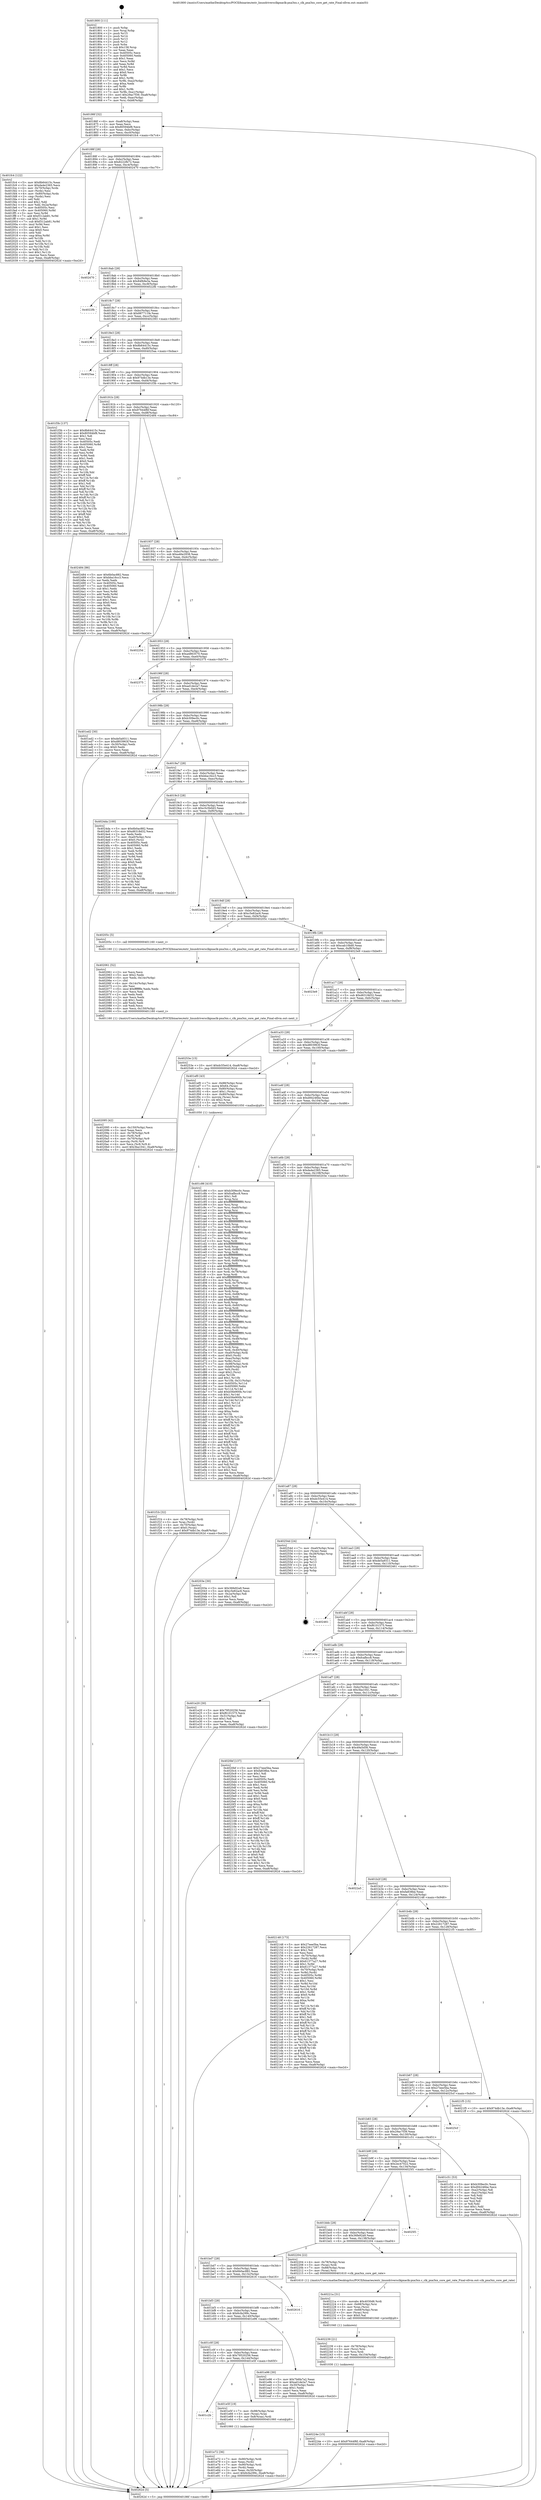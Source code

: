 digraph "0x401800" {
  label = "0x401800 (/mnt/c/Users/mathe/Desktop/tcc/POCII/binaries/extr_linuxdriversclkpxaclk-pxa3xx.c_clk_pxa3xx_core_get_rate_Final-ollvm.out::main(0))"
  labelloc = "t"
  node[shape=record]

  Entry [label="",width=0.3,height=0.3,shape=circle,fillcolor=black,style=filled]
  "0x40186f" [label="{
     0x40186f [32]\l
     | [instrs]\l
     &nbsp;&nbsp;0x40186f \<+6\>: mov -0xa8(%rbp),%eax\l
     &nbsp;&nbsp;0x401875 \<+2\>: mov %eax,%ecx\l
     &nbsp;&nbsp;0x401877 \<+6\>: sub $0x80594bf8,%ecx\l
     &nbsp;&nbsp;0x40187d \<+6\>: mov %eax,-0xbc(%rbp)\l
     &nbsp;&nbsp;0x401883 \<+6\>: mov %ecx,-0xc0(%rbp)\l
     &nbsp;&nbsp;0x401889 \<+6\>: je 0000000000401fc4 \<main+0x7c4\>\l
  }"]
  "0x401fc4" [label="{
     0x401fc4 [122]\l
     | [instrs]\l
     &nbsp;&nbsp;0x401fc4 \<+5\>: mov $0x8b64415c,%eax\l
     &nbsp;&nbsp;0x401fc9 \<+5\>: mov $0xda4e2365,%ecx\l
     &nbsp;&nbsp;0x401fce \<+4\>: mov -0x70(%rbp),%rdx\l
     &nbsp;&nbsp;0x401fd2 \<+2\>: mov (%rdx),%esi\l
     &nbsp;&nbsp;0x401fd4 \<+4\>: mov -0x80(%rbp),%rdx\l
     &nbsp;&nbsp;0x401fd8 \<+2\>: cmp (%rdx),%esi\l
     &nbsp;&nbsp;0x401fda \<+4\>: setl %dil\l
     &nbsp;&nbsp;0x401fde \<+4\>: and $0x1,%dil\l
     &nbsp;&nbsp;0x401fe2 \<+4\>: mov %dil,-0x2a(%rbp)\l
     &nbsp;&nbsp;0x401fe6 \<+7\>: mov 0x40505c,%esi\l
     &nbsp;&nbsp;0x401fed \<+8\>: mov 0x405060,%r8d\l
     &nbsp;&nbsp;0x401ff5 \<+3\>: mov %esi,%r9d\l
     &nbsp;&nbsp;0x401ff8 \<+7\>: add $0xf312ab81,%r9d\l
     &nbsp;&nbsp;0x401fff \<+4\>: sub $0x1,%r9d\l
     &nbsp;&nbsp;0x402003 \<+7\>: sub $0xf312ab81,%r9d\l
     &nbsp;&nbsp;0x40200a \<+4\>: imul %r9d,%esi\l
     &nbsp;&nbsp;0x40200e \<+3\>: and $0x1,%esi\l
     &nbsp;&nbsp;0x402011 \<+3\>: cmp $0x0,%esi\l
     &nbsp;&nbsp;0x402014 \<+4\>: sete %dil\l
     &nbsp;&nbsp;0x402018 \<+4\>: cmp $0xa,%r8d\l
     &nbsp;&nbsp;0x40201c \<+4\>: setl %r10b\l
     &nbsp;&nbsp;0x402020 \<+3\>: mov %dil,%r11b\l
     &nbsp;&nbsp;0x402023 \<+3\>: and %r10b,%r11b\l
     &nbsp;&nbsp;0x402026 \<+3\>: xor %r10b,%dil\l
     &nbsp;&nbsp;0x402029 \<+3\>: or %dil,%r11b\l
     &nbsp;&nbsp;0x40202c \<+4\>: test $0x1,%r11b\l
     &nbsp;&nbsp;0x402030 \<+3\>: cmovne %ecx,%eax\l
     &nbsp;&nbsp;0x402033 \<+6\>: mov %eax,-0xa8(%rbp)\l
     &nbsp;&nbsp;0x402039 \<+5\>: jmp 000000000040262d \<main+0xe2d\>\l
  }"]
  "0x40188f" [label="{
     0x40188f [28]\l
     | [instrs]\l
     &nbsp;&nbsp;0x40188f \<+5\>: jmp 0000000000401894 \<main+0x94\>\l
     &nbsp;&nbsp;0x401894 \<+6\>: mov -0xbc(%rbp),%eax\l
     &nbsp;&nbsp;0x40189a \<+5\>: sub $0x8222fb72,%eax\l
     &nbsp;&nbsp;0x40189f \<+6\>: mov %eax,-0xc4(%rbp)\l
     &nbsp;&nbsp;0x4018a5 \<+6\>: je 0000000000402470 \<main+0xc70\>\l
  }"]
  Exit [label="",width=0.3,height=0.3,shape=circle,fillcolor=black,style=filled,peripheries=2]
  "0x402470" [label="{
     0x402470\l
  }", style=dashed]
  "0x4018ab" [label="{
     0x4018ab [28]\l
     | [instrs]\l
     &nbsp;&nbsp;0x4018ab \<+5\>: jmp 00000000004018b0 \<main+0xb0\>\l
     &nbsp;&nbsp;0x4018b0 \<+6\>: mov -0xbc(%rbp),%eax\l
     &nbsp;&nbsp;0x4018b6 \<+5\>: sub $0x84fb9e3a,%eax\l
     &nbsp;&nbsp;0x4018bb \<+6\>: mov %eax,-0xc8(%rbp)\l
     &nbsp;&nbsp;0x4018c1 \<+6\>: je 00000000004022fb \<main+0xafb\>\l
  }"]
  "0x40224e" [label="{
     0x40224e [15]\l
     | [instrs]\l
     &nbsp;&nbsp;0x40224e \<+10\>: movl $0x97644f6f,-0xa8(%rbp)\l
     &nbsp;&nbsp;0x402258 \<+5\>: jmp 000000000040262d \<main+0xe2d\>\l
  }"]
  "0x4022fb" [label="{
     0x4022fb\l
  }", style=dashed]
  "0x4018c7" [label="{
     0x4018c7 [28]\l
     | [instrs]\l
     &nbsp;&nbsp;0x4018c7 \<+5\>: jmp 00000000004018cc \<main+0xcc\>\l
     &nbsp;&nbsp;0x4018cc \<+6\>: mov -0xbc(%rbp),%eax\l
     &nbsp;&nbsp;0x4018d2 \<+5\>: sub $0x887711fe,%eax\l
     &nbsp;&nbsp;0x4018d7 \<+6\>: mov %eax,-0xcc(%rbp)\l
     &nbsp;&nbsp;0x4018dd \<+6\>: je 0000000000402393 \<main+0xb93\>\l
  }"]
  "0x402239" [label="{
     0x402239 [21]\l
     | [instrs]\l
     &nbsp;&nbsp;0x402239 \<+4\>: mov -0x78(%rbp),%rsi\l
     &nbsp;&nbsp;0x40223d \<+3\>: mov (%rsi),%rsi\l
     &nbsp;&nbsp;0x402240 \<+3\>: mov %rsi,%rdi\l
     &nbsp;&nbsp;0x402243 \<+6\>: mov %eax,-0x154(%rbp)\l
     &nbsp;&nbsp;0x402249 \<+5\>: call 0000000000401030 \<free@plt\>\l
     | [calls]\l
     &nbsp;&nbsp;0x401030 \{1\} (unknown)\l
  }"]
  "0x402393" [label="{
     0x402393\l
  }", style=dashed]
  "0x4018e3" [label="{
     0x4018e3 [28]\l
     | [instrs]\l
     &nbsp;&nbsp;0x4018e3 \<+5\>: jmp 00000000004018e8 \<main+0xe8\>\l
     &nbsp;&nbsp;0x4018e8 \<+6\>: mov -0xbc(%rbp),%eax\l
     &nbsp;&nbsp;0x4018ee \<+5\>: sub $0x8b64415c,%eax\l
     &nbsp;&nbsp;0x4018f3 \<+6\>: mov %eax,-0xd0(%rbp)\l
     &nbsp;&nbsp;0x4018f9 \<+6\>: je 00000000004025aa \<main+0xdaa\>\l
  }"]
  "0x40221a" [label="{
     0x40221a [31]\l
     | [instrs]\l
     &nbsp;&nbsp;0x40221a \<+10\>: movabs $0x4030d6,%rdi\l
     &nbsp;&nbsp;0x402224 \<+4\>: mov -0x68(%rbp),%rsi\l
     &nbsp;&nbsp;0x402228 \<+3\>: mov %rax,(%rsi)\l
     &nbsp;&nbsp;0x40222b \<+4\>: mov -0x68(%rbp),%rax\l
     &nbsp;&nbsp;0x40222f \<+3\>: mov (%rax),%rsi\l
     &nbsp;&nbsp;0x402232 \<+2\>: mov $0x0,%al\l
     &nbsp;&nbsp;0x402234 \<+5\>: call 0000000000401040 \<printf@plt\>\l
     | [calls]\l
     &nbsp;&nbsp;0x401040 \{1\} (unknown)\l
  }"]
  "0x4025aa" [label="{
     0x4025aa\l
  }", style=dashed]
  "0x4018ff" [label="{
     0x4018ff [28]\l
     | [instrs]\l
     &nbsp;&nbsp;0x4018ff \<+5\>: jmp 0000000000401904 \<main+0x104\>\l
     &nbsp;&nbsp;0x401904 \<+6\>: mov -0xbc(%rbp),%eax\l
     &nbsp;&nbsp;0x40190a \<+5\>: sub $0x974db13e,%eax\l
     &nbsp;&nbsp;0x40190f \<+6\>: mov %eax,-0xd4(%rbp)\l
     &nbsp;&nbsp;0x401915 \<+6\>: je 0000000000401f3b \<main+0x73b\>\l
  }"]
  "0x402095" [label="{
     0x402095 [42]\l
     | [instrs]\l
     &nbsp;&nbsp;0x402095 \<+6\>: mov -0x150(%rbp),%ecx\l
     &nbsp;&nbsp;0x40209b \<+3\>: imul %eax,%ecx\l
     &nbsp;&nbsp;0x40209e \<+4\>: mov -0x78(%rbp),%r8\l
     &nbsp;&nbsp;0x4020a2 \<+3\>: mov (%r8),%r8\l
     &nbsp;&nbsp;0x4020a5 \<+4\>: mov -0x70(%rbp),%r9\l
     &nbsp;&nbsp;0x4020a9 \<+3\>: movslq (%r9),%r9\l
     &nbsp;&nbsp;0x4020ac \<+4\>: mov %ecx,(%r8,%r9,4)\l
     &nbsp;&nbsp;0x4020b0 \<+10\>: movl $0x3ba1041,-0xa8(%rbp)\l
     &nbsp;&nbsp;0x4020ba \<+5\>: jmp 000000000040262d \<main+0xe2d\>\l
  }"]
  "0x401f3b" [label="{
     0x401f3b [137]\l
     | [instrs]\l
     &nbsp;&nbsp;0x401f3b \<+5\>: mov $0x8b64415c,%eax\l
     &nbsp;&nbsp;0x401f40 \<+5\>: mov $0x80594bf8,%ecx\l
     &nbsp;&nbsp;0x401f45 \<+2\>: mov $0x1,%dl\l
     &nbsp;&nbsp;0x401f47 \<+2\>: xor %esi,%esi\l
     &nbsp;&nbsp;0x401f49 \<+7\>: mov 0x40505c,%edi\l
     &nbsp;&nbsp;0x401f50 \<+8\>: mov 0x405060,%r8d\l
     &nbsp;&nbsp;0x401f58 \<+3\>: sub $0x1,%esi\l
     &nbsp;&nbsp;0x401f5b \<+3\>: mov %edi,%r9d\l
     &nbsp;&nbsp;0x401f5e \<+3\>: add %esi,%r9d\l
     &nbsp;&nbsp;0x401f61 \<+4\>: imul %r9d,%edi\l
     &nbsp;&nbsp;0x401f65 \<+3\>: and $0x1,%edi\l
     &nbsp;&nbsp;0x401f68 \<+3\>: cmp $0x0,%edi\l
     &nbsp;&nbsp;0x401f6b \<+4\>: sete %r10b\l
     &nbsp;&nbsp;0x401f6f \<+4\>: cmp $0xa,%r8d\l
     &nbsp;&nbsp;0x401f73 \<+4\>: setl %r11b\l
     &nbsp;&nbsp;0x401f77 \<+3\>: mov %r10b,%bl\l
     &nbsp;&nbsp;0x401f7a \<+3\>: xor $0xff,%bl\l
     &nbsp;&nbsp;0x401f7d \<+3\>: mov %r11b,%r14b\l
     &nbsp;&nbsp;0x401f80 \<+4\>: xor $0xff,%r14b\l
     &nbsp;&nbsp;0x401f84 \<+3\>: xor $0x1,%dl\l
     &nbsp;&nbsp;0x401f87 \<+3\>: mov %bl,%r15b\l
     &nbsp;&nbsp;0x401f8a \<+4\>: and $0xff,%r15b\l
     &nbsp;&nbsp;0x401f8e \<+3\>: and %dl,%r10b\l
     &nbsp;&nbsp;0x401f91 \<+3\>: mov %r14b,%r12b\l
     &nbsp;&nbsp;0x401f94 \<+4\>: and $0xff,%r12b\l
     &nbsp;&nbsp;0x401f98 \<+3\>: and %dl,%r11b\l
     &nbsp;&nbsp;0x401f9b \<+3\>: or %r10b,%r15b\l
     &nbsp;&nbsp;0x401f9e \<+3\>: or %r11b,%r12b\l
     &nbsp;&nbsp;0x401fa1 \<+3\>: xor %r12b,%r15b\l
     &nbsp;&nbsp;0x401fa4 \<+3\>: or %r14b,%bl\l
     &nbsp;&nbsp;0x401fa7 \<+3\>: xor $0xff,%bl\l
     &nbsp;&nbsp;0x401faa \<+3\>: or $0x1,%dl\l
     &nbsp;&nbsp;0x401fad \<+2\>: and %dl,%bl\l
     &nbsp;&nbsp;0x401faf \<+3\>: or %bl,%r15b\l
     &nbsp;&nbsp;0x401fb2 \<+4\>: test $0x1,%r15b\l
     &nbsp;&nbsp;0x401fb6 \<+3\>: cmovne %ecx,%eax\l
     &nbsp;&nbsp;0x401fb9 \<+6\>: mov %eax,-0xa8(%rbp)\l
     &nbsp;&nbsp;0x401fbf \<+5\>: jmp 000000000040262d \<main+0xe2d\>\l
  }"]
  "0x40191b" [label="{
     0x40191b [28]\l
     | [instrs]\l
     &nbsp;&nbsp;0x40191b \<+5\>: jmp 0000000000401920 \<main+0x120\>\l
     &nbsp;&nbsp;0x401920 \<+6\>: mov -0xbc(%rbp),%eax\l
     &nbsp;&nbsp;0x401926 \<+5\>: sub $0x97644f6f,%eax\l
     &nbsp;&nbsp;0x40192b \<+6\>: mov %eax,-0xd8(%rbp)\l
     &nbsp;&nbsp;0x401931 \<+6\>: je 0000000000402484 \<main+0xc84\>\l
  }"]
  "0x402061" [label="{
     0x402061 [52]\l
     | [instrs]\l
     &nbsp;&nbsp;0x402061 \<+2\>: xor %ecx,%ecx\l
     &nbsp;&nbsp;0x402063 \<+5\>: mov $0x2,%edx\l
     &nbsp;&nbsp;0x402068 \<+6\>: mov %edx,-0x14c(%rbp)\l
     &nbsp;&nbsp;0x40206e \<+1\>: cltd\l
     &nbsp;&nbsp;0x40206f \<+6\>: mov -0x14c(%rbp),%esi\l
     &nbsp;&nbsp;0x402075 \<+2\>: idiv %esi\l
     &nbsp;&nbsp;0x402077 \<+6\>: imul $0xfffffffe,%edx,%edx\l
     &nbsp;&nbsp;0x40207d \<+2\>: mov %ecx,%edi\l
     &nbsp;&nbsp;0x40207f \<+2\>: sub %edx,%edi\l
     &nbsp;&nbsp;0x402081 \<+2\>: mov %ecx,%edx\l
     &nbsp;&nbsp;0x402083 \<+3\>: sub $0x1,%edx\l
     &nbsp;&nbsp;0x402086 \<+2\>: add %edx,%edi\l
     &nbsp;&nbsp;0x402088 \<+2\>: sub %edi,%ecx\l
     &nbsp;&nbsp;0x40208a \<+6\>: mov %ecx,-0x150(%rbp)\l
     &nbsp;&nbsp;0x402090 \<+5\>: call 0000000000401160 \<next_i\>\l
     | [calls]\l
     &nbsp;&nbsp;0x401160 \{1\} (/mnt/c/Users/mathe/Desktop/tcc/POCII/binaries/extr_linuxdriversclkpxaclk-pxa3xx.c_clk_pxa3xx_core_get_rate_Final-ollvm.out::next_i)\l
  }"]
  "0x402484" [label="{
     0x402484 [86]\l
     | [instrs]\l
     &nbsp;&nbsp;0x402484 \<+5\>: mov $0x6b0ac882,%eax\l
     &nbsp;&nbsp;0x402489 \<+5\>: mov $0xbba16cc3,%ecx\l
     &nbsp;&nbsp;0x40248e \<+2\>: xor %edx,%edx\l
     &nbsp;&nbsp;0x402490 \<+7\>: mov 0x40505c,%esi\l
     &nbsp;&nbsp;0x402497 \<+7\>: mov 0x405060,%edi\l
     &nbsp;&nbsp;0x40249e \<+3\>: sub $0x1,%edx\l
     &nbsp;&nbsp;0x4024a1 \<+3\>: mov %esi,%r8d\l
     &nbsp;&nbsp;0x4024a4 \<+3\>: add %edx,%r8d\l
     &nbsp;&nbsp;0x4024a7 \<+4\>: imul %r8d,%esi\l
     &nbsp;&nbsp;0x4024ab \<+3\>: and $0x1,%esi\l
     &nbsp;&nbsp;0x4024ae \<+3\>: cmp $0x0,%esi\l
     &nbsp;&nbsp;0x4024b1 \<+4\>: sete %r9b\l
     &nbsp;&nbsp;0x4024b5 \<+3\>: cmp $0xa,%edi\l
     &nbsp;&nbsp;0x4024b8 \<+4\>: setl %r10b\l
     &nbsp;&nbsp;0x4024bc \<+3\>: mov %r9b,%r11b\l
     &nbsp;&nbsp;0x4024bf \<+3\>: and %r10b,%r11b\l
     &nbsp;&nbsp;0x4024c2 \<+3\>: xor %r10b,%r9b\l
     &nbsp;&nbsp;0x4024c5 \<+3\>: or %r9b,%r11b\l
     &nbsp;&nbsp;0x4024c8 \<+4\>: test $0x1,%r11b\l
     &nbsp;&nbsp;0x4024cc \<+3\>: cmovne %ecx,%eax\l
     &nbsp;&nbsp;0x4024cf \<+6\>: mov %eax,-0xa8(%rbp)\l
     &nbsp;&nbsp;0x4024d5 \<+5\>: jmp 000000000040262d \<main+0xe2d\>\l
  }"]
  "0x401937" [label="{
     0x401937 [28]\l
     | [instrs]\l
     &nbsp;&nbsp;0x401937 \<+5\>: jmp 000000000040193c \<main+0x13c\>\l
     &nbsp;&nbsp;0x40193c \<+6\>: mov -0xbc(%rbp),%eax\l
     &nbsp;&nbsp;0x401942 \<+5\>: sub $0xa46e2938,%eax\l
     &nbsp;&nbsp;0x401947 \<+6\>: mov %eax,-0xdc(%rbp)\l
     &nbsp;&nbsp;0x40194d \<+6\>: je 000000000040225d \<main+0xa5d\>\l
  }"]
  "0x401f1b" [label="{
     0x401f1b [32]\l
     | [instrs]\l
     &nbsp;&nbsp;0x401f1b \<+4\>: mov -0x78(%rbp),%rdi\l
     &nbsp;&nbsp;0x401f1f \<+3\>: mov %rax,(%rdi)\l
     &nbsp;&nbsp;0x401f22 \<+4\>: mov -0x70(%rbp),%rax\l
     &nbsp;&nbsp;0x401f26 \<+6\>: movl $0x0,(%rax)\l
     &nbsp;&nbsp;0x401f2c \<+10\>: movl $0x974db13e,-0xa8(%rbp)\l
     &nbsp;&nbsp;0x401f36 \<+5\>: jmp 000000000040262d \<main+0xe2d\>\l
  }"]
  "0x40225d" [label="{
     0x40225d\l
  }", style=dashed]
  "0x401953" [label="{
     0x401953 [28]\l
     | [instrs]\l
     &nbsp;&nbsp;0x401953 \<+5\>: jmp 0000000000401958 \<main+0x158\>\l
     &nbsp;&nbsp;0x401958 \<+6\>: mov -0xbc(%rbp),%eax\l
     &nbsp;&nbsp;0x40195e \<+5\>: sub $0xa4863570,%eax\l
     &nbsp;&nbsp;0x401963 \<+6\>: mov %eax,-0xe0(%rbp)\l
     &nbsp;&nbsp;0x401969 \<+6\>: je 0000000000402375 \<main+0xb75\>\l
  }"]
  "0x401e72" [label="{
     0x401e72 [36]\l
     | [instrs]\l
     &nbsp;&nbsp;0x401e72 \<+7\>: mov -0x90(%rbp),%rdi\l
     &nbsp;&nbsp;0x401e79 \<+2\>: mov %eax,(%rdi)\l
     &nbsp;&nbsp;0x401e7b \<+7\>: mov -0x90(%rbp),%rdi\l
     &nbsp;&nbsp;0x401e82 \<+2\>: mov (%rdi),%eax\l
     &nbsp;&nbsp;0x401e84 \<+3\>: mov %eax,-0x30(%rbp)\l
     &nbsp;&nbsp;0x401e87 \<+10\>: movl $0x6cfa299c,-0xa8(%rbp)\l
     &nbsp;&nbsp;0x401e91 \<+5\>: jmp 000000000040262d \<main+0xe2d\>\l
  }"]
  "0x402375" [label="{
     0x402375\l
  }", style=dashed]
  "0x40196f" [label="{
     0x40196f [28]\l
     | [instrs]\l
     &nbsp;&nbsp;0x40196f \<+5\>: jmp 0000000000401974 \<main+0x174\>\l
     &nbsp;&nbsp;0x401974 \<+6\>: mov -0xbc(%rbp),%eax\l
     &nbsp;&nbsp;0x40197a \<+5\>: sub $0xad1de2a7,%eax\l
     &nbsp;&nbsp;0x40197f \<+6\>: mov %eax,-0xe4(%rbp)\l
     &nbsp;&nbsp;0x401985 \<+6\>: je 0000000000401ed2 \<main+0x6d2\>\l
  }"]
  "0x401c2b" [label="{
     0x401c2b\l
  }", style=dashed]
  "0x401ed2" [label="{
     0x401ed2 [30]\l
     | [instrs]\l
     &nbsp;&nbsp;0x401ed2 \<+5\>: mov $0xde5a9311,%eax\l
     &nbsp;&nbsp;0x401ed7 \<+5\>: mov $0xd803963f,%ecx\l
     &nbsp;&nbsp;0x401edc \<+3\>: mov -0x30(%rbp),%edx\l
     &nbsp;&nbsp;0x401edf \<+3\>: cmp $0x0,%edx\l
     &nbsp;&nbsp;0x401ee2 \<+3\>: cmove %ecx,%eax\l
     &nbsp;&nbsp;0x401ee5 \<+6\>: mov %eax,-0xa8(%rbp)\l
     &nbsp;&nbsp;0x401eeb \<+5\>: jmp 000000000040262d \<main+0xe2d\>\l
  }"]
  "0x40198b" [label="{
     0x40198b [28]\l
     | [instrs]\l
     &nbsp;&nbsp;0x40198b \<+5\>: jmp 0000000000401990 \<main+0x190\>\l
     &nbsp;&nbsp;0x401990 \<+6\>: mov -0xbc(%rbp),%eax\l
     &nbsp;&nbsp;0x401996 \<+5\>: sub $0xb309ec0c,%eax\l
     &nbsp;&nbsp;0x40199b \<+6\>: mov %eax,-0xe8(%rbp)\l
     &nbsp;&nbsp;0x4019a1 \<+6\>: je 0000000000402565 \<main+0xd65\>\l
  }"]
  "0x401e5f" [label="{
     0x401e5f [19]\l
     | [instrs]\l
     &nbsp;&nbsp;0x401e5f \<+7\>: mov -0x98(%rbp),%rax\l
     &nbsp;&nbsp;0x401e66 \<+3\>: mov (%rax),%rax\l
     &nbsp;&nbsp;0x401e69 \<+4\>: mov 0x8(%rax),%rdi\l
     &nbsp;&nbsp;0x401e6d \<+5\>: call 0000000000401060 \<atoi@plt\>\l
     | [calls]\l
     &nbsp;&nbsp;0x401060 \{1\} (unknown)\l
  }"]
  "0x402565" [label="{
     0x402565\l
  }", style=dashed]
  "0x4019a7" [label="{
     0x4019a7 [28]\l
     | [instrs]\l
     &nbsp;&nbsp;0x4019a7 \<+5\>: jmp 00000000004019ac \<main+0x1ac\>\l
     &nbsp;&nbsp;0x4019ac \<+6\>: mov -0xbc(%rbp),%eax\l
     &nbsp;&nbsp;0x4019b2 \<+5\>: sub $0xbba16cc3,%eax\l
     &nbsp;&nbsp;0x4019b7 \<+6\>: mov %eax,-0xec(%rbp)\l
     &nbsp;&nbsp;0x4019bd \<+6\>: je 00000000004024da \<main+0xcda\>\l
  }"]
  "0x401c0f" [label="{
     0x401c0f [28]\l
     | [instrs]\l
     &nbsp;&nbsp;0x401c0f \<+5\>: jmp 0000000000401c14 \<main+0x414\>\l
     &nbsp;&nbsp;0x401c14 \<+6\>: mov -0xbc(%rbp),%eax\l
     &nbsp;&nbsp;0x401c1a \<+5\>: sub $0x79520256,%eax\l
     &nbsp;&nbsp;0x401c1f \<+6\>: mov %eax,-0x144(%rbp)\l
     &nbsp;&nbsp;0x401c25 \<+6\>: je 0000000000401e5f \<main+0x65f\>\l
  }"]
  "0x4024da" [label="{
     0x4024da [100]\l
     | [instrs]\l
     &nbsp;&nbsp;0x4024da \<+5\>: mov $0x6b0ac882,%eax\l
     &nbsp;&nbsp;0x4024df \<+5\>: mov $0xd6318d32,%ecx\l
     &nbsp;&nbsp;0x4024e4 \<+2\>: xor %edx,%edx\l
     &nbsp;&nbsp;0x4024e6 \<+7\>: mov -0xa0(%rbp),%rsi\l
     &nbsp;&nbsp;0x4024ed \<+6\>: movl $0x0,(%rsi)\l
     &nbsp;&nbsp;0x4024f3 \<+7\>: mov 0x40505c,%edi\l
     &nbsp;&nbsp;0x4024fa \<+8\>: mov 0x405060,%r8d\l
     &nbsp;&nbsp;0x402502 \<+3\>: sub $0x1,%edx\l
     &nbsp;&nbsp;0x402505 \<+3\>: mov %edi,%r9d\l
     &nbsp;&nbsp;0x402508 \<+3\>: add %edx,%r9d\l
     &nbsp;&nbsp;0x40250b \<+4\>: imul %r9d,%edi\l
     &nbsp;&nbsp;0x40250f \<+3\>: and $0x1,%edi\l
     &nbsp;&nbsp;0x402512 \<+3\>: cmp $0x0,%edi\l
     &nbsp;&nbsp;0x402515 \<+4\>: sete %r10b\l
     &nbsp;&nbsp;0x402519 \<+4\>: cmp $0xa,%r8d\l
     &nbsp;&nbsp;0x40251d \<+4\>: setl %r11b\l
     &nbsp;&nbsp;0x402521 \<+3\>: mov %r10b,%bl\l
     &nbsp;&nbsp;0x402524 \<+3\>: and %r11b,%bl\l
     &nbsp;&nbsp;0x402527 \<+3\>: xor %r11b,%r10b\l
     &nbsp;&nbsp;0x40252a \<+3\>: or %r10b,%bl\l
     &nbsp;&nbsp;0x40252d \<+3\>: test $0x1,%bl\l
     &nbsp;&nbsp;0x402530 \<+3\>: cmovne %ecx,%eax\l
     &nbsp;&nbsp;0x402533 \<+6\>: mov %eax,-0xa8(%rbp)\l
     &nbsp;&nbsp;0x402539 \<+5\>: jmp 000000000040262d \<main+0xe2d\>\l
  }"]
  "0x4019c3" [label="{
     0x4019c3 [28]\l
     | [instrs]\l
     &nbsp;&nbsp;0x4019c3 \<+5\>: jmp 00000000004019c8 \<main+0x1c8\>\l
     &nbsp;&nbsp;0x4019c8 \<+6\>: mov -0xbc(%rbp),%eax\l
     &nbsp;&nbsp;0x4019ce \<+5\>: sub $0xc5c5b0d3,%eax\l
     &nbsp;&nbsp;0x4019d3 \<+6\>: mov %eax,-0xf0(%rbp)\l
     &nbsp;&nbsp;0x4019d9 \<+6\>: je 000000000040240b \<main+0xc0b\>\l
  }"]
  "0x401e96" [label="{
     0x401e96 [30]\l
     | [instrs]\l
     &nbsp;&nbsp;0x401e96 \<+5\>: mov $0x7b6fa7a2,%eax\l
     &nbsp;&nbsp;0x401e9b \<+5\>: mov $0xad1de2a7,%ecx\l
     &nbsp;&nbsp;0x401ea0 \<+3\>: mov -0x30(%rbp),%edx\l
     &nbsp;&nbsp;0x401ea3 \<+3\>: cmp $0x1,%edx\l
     &nbsp;&nbsp;0x401ea6 \<+3\>: cmovl %ecx,%eax\l
     &nbsp;&nbsp;0x401ea9 \<+6\>: mov %eax,-0xa8(%rbp)\l
     &nbsp;&nbsp;0x401eaf \<+5\>: jmp 000000000040262d \<main+0xe2d\>\l
  }"]
  "0x40240b" [label="{
     0x40240b\l
  }", style=dashed]
  "0x4019df" [label="{
     0x4019df [28]\l
     | [instrs]\l
     &nbsp;&nbsp;0x4019df \<+5\>: jmp 00000000004019e4 \<main+0x1e4\>\l
     &nbsp;&nbsp;0x4019e4 \<+6\>: mov -0xbc(%rbp),%eax\l
     &nbsp;&nbsp;0x4019ea \<+5\>: sub $0xc5e82ac6,%eax\l
     &nbsp;&nbsp;0x4019ef \<+6\>: mov %eax,-0xf4(%rbp)\l
     &nbsp;&nbsp;0x4019f5 \<+6\>: je 000000000040205c \<main+0x85c\>\l
  }"]
  "0x401bf3" [label="{
     0x401bf3 [28]\l
     | [instrs]\l
     &nbsp;&nbsp;0x401bf3 \<+5\>: jmp 0000000000401bf8 \<main+0x3f8\>\l
     &nbsp;&nbsp;0x401bf8 \<+6\>: mov -0xbc(%rbp),%eax\l
     &nbsp;&nbsp;0x401bfe \<+5\>: sub $0x6cfa299c,%eax\l
     &nbsp;&nbsp;0x401c03 \<+6\>: mov %eax,-0x140(%rbp)\l
     &nbsp;&nbsp;0x401c09 \<+6\>: je 0000000000401e96 \<main+0x696\>\l
  }"]
  "0x40205c" [label="{
     0x40205c [5]\l
     | [instrs]\l
     &nbsp;&nbsp;0x40205c \<+5\>: call 0000000000401160 \<next_i\>\l
     | [calls]\l
     &nbsp;&nbsp;0x401160 \{1\} (/mnt/c/Users/mathe/Desktop/tcc/POCII/binaries/extr_linuxdriversclkpxaclk-pxa3xx.c_clk_pxa3xx_core_get_rate_Final-ollvm.out::next_i)\l
  }"]
  "0x4019fb" [label="{
     0x4019fb [28]\l
     | [instrs]\l
     &nbsp;&nbsp;0x4019fb \<+5\>: jmp 0000000000401a00 \<main+0x200\>\l
     &nbsp;&nbsp;0x401a00 \<+6\>: mov -0xbc(%rbp),%eax\l
     &nbsp;&nbsp;0x401a06 \<+5\>: sub $0xcab10bd0,%eax\l
     &nbsp;&nbsp;0x401a0b \<+6\>: mov %eax,-0xf8(%rbp)\l
     &nbsp;&nbsp;0x401a11 \<+6\>: je 00000000004023e9 \<main+0xbe9\>\l
  }"]
  "0x402616" [label="{
     0x402616\l
  }", style=dashed]
  "0x4023e9" [label="{
     0x4023e9\l
  }", style=dashed]
  "0x401a17" [label="{
     0x401a17 [28]\l
     | [instrs]\l
     &nbsp;&nbsp;0x401a17 \<+5\>: jmp 0000000000401a1c \<main+0x21c\>\l
     &nbsp;&nbsp;0x401a1c \<+6\>: mov -0xbc(%rbp),%eax\l
     &nbsp;&nbsp;0x401a22 \<+5\>: sub $0xd6318d32,%eax\l
     &nbsp;&nbsp;0x401a27 \<+6\>: mov %eax,-0xfc(%rbp)\l
     &nbsp;&nbsp;0x401a2d \<+6\>: je 000000000040253e \<main+0xd3e\>\l
  }"]
  "0x401bd7" [label="{
     0x401bd7 [28]\l
     | [instrs]\l
     &nbsp;&nbsp;0x401bd7 \<+5\>: jmp 0000000000401bdc \<main+0x3dc\>\l
     &nbsp;&nbsp;0x401bdc \<+6\>: mov -0xbc(%rbp),%eax\l
     &nbsp;&nbsp;0x401be2 \<+5\>: sub $0x6b0ac882,%eax\l
     &nbsp;&nbsp;0x401be7 \<+6\>: mov %eax,-0x13c(%rbp)\l
     &nbsp;&nbsp;0x401bed \<+6\>: je 0000000000402616 \<main+0xe16\>\l
  }"]
  "0x40253e" [label="{
     0x40253e [15]\l
     | [instrs]\l
     &nbsp;&nbsp;0x40253e \<+10\>: movl $0xdc55e414,-0xa8(%rbp)\l
     &nbsp;&nbsp;0x402548 \<+5\>: jmp 000000000040262d \<main+0xe2d\>\l
  }"]
  "0x401a33" [label="{
     0x401a33 [28]\l
     | [instrs]\l
     &nbsp;&nbsp;0x401a33 \<+5\>: jmp 0000000000401a38 \<main+0x238\>\l
     &nbsp;&nbsp;0x401a38 \<+6\>: mov -0xbc(%rbp),%eax\l
     &nbsp;&nbsp;0x401a3e \<+5\>: sub $0xd803963f,%eax\l
     &nbsp;&nbsp;0x401a43 \<+6\>: mov %eax,-0x100(%rbp)\l
     &nbsp;&nbsp;0x401a49 \<+6\>: je 0000000000401ef0 \<main+0x6f0\>\l
  }"]
  "0x402204" [label="{
     0x402204 [22]\l
     | [instrs]\l
     &nbsp;&nbsp;0x402204 \<+4\>: mov -0x78(%rbp),%rax\l
     &nbsp;&nbsp;0x402208 \<+3\>: mov (%rax),%rdi\l
     &nbsp;&nbsp;0x40220b \<+7\>: mov -0x88(%rbp),%rax\l
     &nbsp;&nbsp;0x402212 \<+3\>: mov (%rax),%rsi\l
     &nbsp;&nbsp;0x402215 \<+5\>: call 0000000000401610 \<clk_pxa3xx_core_get_rate\>\l
     | [calls]\l
     &nbsp;&nbsp;0x401610 \{1\} (/mnt/c/Users/mathe/Desktop/tcc/POCII/binaries/extr_linuxdriversclkpxaclk-pxa3xx.c_clk_pxa3xx_core_get_rate_Final-ollvm.out::clk_pxa3xx_core_get_rate)\l
  }"]
  "0x401ef0" [label="{
     0x401ef0 [43]\l
     | [instrs]\l
     &nbsp;&nbsp;0x401ef0 \<+7\>: mov -0x88(%rbp),%rax\l
     &nbsp;&nbsp;0x401ef7 \<+7\>: movq $0x64,(%rax)\l
     &nbsp;&nbsp;0x401efe \<+4\>: mov -0x80(%rbp),%rax\l
     &nbsp;&nbsp;0x401f02 \<+6\>: movl $0x1,(%rax)\l
     &nbsp;&nbsp;0x401f08 \<+4\>: mov -0x80(%rbp),%rax\l
     &nbsp;&nbsp;0x401f0c \<+3\>: movslq (%rax),%rax\l
     &nbsp;&nbsp;0x401f0f \<+4\>: shl $0x2,%rax\l
     &nbsp;&nbsp;0x401f13 \<+3\>: mov %rax,%rdi\l
     &nbsp;&nbsp;0x401f16 \<+5\>: call 0000000000401050 \<malloc@plt\>\l
     | [calls]\l
     &nbsp;&nbsp;0x401050 \{1\} (unknown)\l
  }"]
  "0x401a4f" [label="{
     0x401a4f [28]\l
     | [instrs]\l
     &nbsp;&nbsp;0x401a4f \<+5\>: jmp 0000000000401a54 \<main+0x254\>\l
     &nbsp;&nbsp;0x401a54 \<+6\>: mov -0xbc(%rbp),%eax\l
     &nbsp;&nbsp;0x401a5a \<+5\>: sub $0xd94246be,%eax\l
     &nbsp;&nbsp;0x401a5f \<+6\>: mov %eax,-0x104(%rbp)\l
     &nbsp;&nbsp;0x401a65 \<+6\>: je 0000000000401c86 \<main+0x486\>\l
  }"]
  "0x401bbb" [label="{
     0x401bbb [28]\l
     | [instrs]\l
     &nbsp;&nbsp;0x401bbb \<+5\>: jmp 0000000000401bc0 \<main+0x3c0\>\l
     &nbsp;&nbsp;0x401bc0 \<+6\>: mov -0xbc(%rbp),%eax\l
     &nbsp;&nbsp;0x401bc6 \<+5\>: sub $0x36fe92a9,%eax\l
     &nbsp;&nbsp;0x401bcb \<+6\>: mov %eax,-0x138(%rbp)\l
     &nbsp;&nbsp;0x401bd1 \<+6\>: je 0000000000402204 \<main+0xa04\>\l
  }"]
  "0x401c86" [label="{
     0x401c86 [410]\l
     | [instrs]\l
     &nbsp;&nbsp;0x401c86 \<+5\>: mov $0xb309ec0c,%eax\l
     &nbsp;&nbsp;0x401c8b \<+5\>: mov $0xfcafbcc8,%ecx\l
     &nbsp;&nbsp;0x401c90 \<+2\>: mov $0x1,%dl\l
     &nbsp;&nbsp;0x401c92 \<+3\>: mov %rsp,%rsi\l
     &nbsp;&nbsp;0x401c95 \<+4\>: add $0xfffffffffffffff0,%rsi\l
     &nbsp;&nbsp;0x401c99 \<+3\>: mov %rsi,%rsp\l
     &nbsp;&nbsp;0x401c9c \<+7\>: mov %rsi,-0xa0(%rbp)\l
     &nbsp;&nbsp;0x401ca3 \<+3\>: mov %rsp,%rsi\l
     &nbsp;&nbsp;0x401ca6 \<+4\>: add $0xfffffffffffffff0,%rsi\l
     &nbsp;&nbsp;0x401caa \<+3\>: mov %rsi,%rsp\l
     &nbsp;&nbsp;0x401cad \<+3\>: mov %rsp,%rdi\l
     &nbsp;&nbsp;0x401cb0 \<+4\>: add $0xfffffffffffffff0,%rdi\l
     &nbsp;&nbsp;0x401cb4 \<+3\>: mov %rdi,%rsp\l
     &nbsp;&nbsp;0x401cb7 \<+7\>: mov %rdi,-0x98(%rbp)\l
     &nbsp;&nbsp;0x401cbe \<+3\>: mov %rsp,%rdi\l
     &nbsp;&nbsp;0x401cc1 \<+4\>: add $0xfffffffffffffff0,%rdi\l
     &nbsp;&nbsp;0x401cc5 \<+3\>: mov %rdi,%rsp\l
     &nbsp;&nbsp;0x401cc8 \<+7\>: mov %rdi,-0x90(%rbp)\l
     &nbsp;&nbsp;0x401ccf \<+3\>: mov %rsp,%rdi\l
     &nbsp;&nbsp;0x401cd2 \<+4\>: add $0xfffffffffffffff0,%rdi\l
     &nbsp;&nbsp;0x401cd6 \<+3\>: mov %rdi,%rsp\l
     &nbsp;&nbsp;0x401cd9 \<+7\>: mov %rdi,-0x88(%rbp)\l
     &nbsp;&nbsp;0x401ce0 \<+3\>: mov %rsp,%rdi\l
     &nbsp;&nbsp;0x401ce3 \<+4\>: add $0xfffffffffffffff0,%rdi\l
     &nbsp;&nbsp;0x401ce7 \<+3\>: mov %rdi,%rsp\l
     &nbsp;&nbsp;0x401cea \<+4\>: mov %rdi,-0x80(%rbp)\l
     &nbsp;&nbsp;0x401cee \<+3\>: mov %rsp,%rdi\l
     &nbsp;&nbsp;0x401cf1 \<+4\>: add $0xfffffffffffffff0,%rdi\l
     &nbsp;&nbsp;0x401cf5 \<+3\>: mov %rdi,%rsp\l
     &nbsp;&nbsp;0x401cf8 \<+4\>: mov %rdi,-0x78(%rbp)\l
     &nbsp;&nbsp;0x401cfc \<+3\>: mov %rsp,%rdi\l
     &nbsp;&nbsp;0x401cff \<+4\>: add $0xfffffffffffffff0,%rdi\l
     &nbsp;&nbsp;0x401d03 \<+3\>: mov %rdi,%rsp\l
     &nbsp;&nbsp;0x401d06 \<+4\>: mov %rdi,-0x70(%rbp)\l
     &nbsp;&nbsp;0x401d0a \<+3\>: mov %rsp,%rdi\l
     &nbsp;&nbsp;0x401d0d \<+4\>: add $0xfffffffffffffff0,%rdi\l
     &nbsp;&nbsp;0x401d11 \<+3\>: mov %rdi,%rsp\l
     &nbsp;&nbsp;0x401d14 \<+4\>: mov %rdi,-0x68(%rbp)\l
     &nbsp;&nbsp;0x401d18 \<+3\>: mov %rsp,%rdi\l
     &nbsp;&nbsp;0x401d1b \<+4\>: add $0xfffffffffffffff0,%rdi\l
     &nbsp;&nbsp;0x401d1f \<+3\>: mov %rdi,%rsp\l
     &nbsp;&nbsp;0x401d22 \<+4\>: mov %rdi,-0x60(%rbp)\l
     &nbsp;&nbsp;0x401d26 \<+3\>: mov %rsp,%rdi\l
     &nbsp;&nbsp;0x401d29 \<+4\>: add $0xfffffffffffffff0,%rdi\l
     &nbsp;&nbsp;0x401d2d \<+3\>: mov %rdi,%rsp\l
     &nbsp;&nbsp;0x401d30 \<+4\>: mov %rdi,-0x58(%rbp)\l
     &nbsp;&nbsp;0x401d34 \<+3\>: mov %rsp,%rdi\l
     &nbsp;&nbsp;0x401d37 \<+4\>: add $0xfffffffffffffff0,%rdi\l
     &nbsp;&nbsp;0x401d3b \<+3\>: mov %rdi,%rsp\l
     &nbsp;&nbsp;0x401d3e \<+4\>: mov %rdi,-0x50(%rbp)\l
     &nbsp;&nbsp;0x401d42 \<+3\>: mov %rsp,%rdi\l
     &nbsp;&nbsp;0x401d45 \<+4\>: add $0xfffffffffffffff0,%rdi\l
     &nbsp;&nbsp;0x401d49 \<+3\>: mov %rdi,%rsp\l
     &nbsp;&nbsp;0x401d4c \<+4\>: mov %rdi,-0x48(%rbp)\l
     &nbsp;&nbsp;0x401d50 \<+3\>: mov %rsp,%rdi\l
     &nbsp;&nbsp;0x401d53 \<+4\>: add $0xfffffffffffffff0,%rdi\l
     &nbsp;&nbsp;0x401d57 \<+3\>: mov %rdi,%rsp\l
     &nbsp;&nbsp;0x401d5a \<+4\>: mov %rdi,-0x40(%rbp)\l
     &nbsp;&nbsp;0x401d5e \<+7\>: mov -0xa0(%rbp),%rdi\l
     &nbsp;&nbsp;0x401d65 \<+6\>: movl $0x0,(%rdi)\l
     &nbsp;&nbsp;0x401d6b \<+7\>: mov -0xac(%rbp),%r8d\l
     &nbsp;&nbsp;0x401d72 \<+3\>: mov %r8d,(%rsi)\l
     &nbsp;&nbsp;0x401d75 \<+7\>: mov -0x98(%rbp),%rdi\l
     &nbsp;&nbsp;0x401d7c \<+7\>: mov -0xb8(%rbp),%r9\l
     &nbsp;&nbsp;0x401d83 \<+3\>: mov %r9,(%rdi)\l
     &nbsp;&nbsp;0x401d86 \<+3\>: cmpl $0x2,(%rsi)\l
     &nbsp;&nbsp;0x401d89 \<+4\>: setne %r10b\l
     &nbsp;&nbsp;0x401d8d \<+4\>: and $0x1,%r10b\l
     &nbsp;&nbsp;0x401d91 \<+4\>: mov %r10b,-0x31(%rbp)\l
     &nbsp;&nbsp;0x401d95 \<+8\>: mov 0x40505c,%r11d\l
     &nbsp;&nbsp;0x401d9d \<+7\>: mov 0x405060,%ebx\l
     &nbsp;&nbsp;0x401da4 \<+3\>: mov %r11d,%r14d\l
     &nbsp;&nbsp;0x401da7 \<+7\>: add $0xb56e900b,%r14d\l
     &nbsp;&nbsp;0x401dae \<+4\>: sub $0x1,%r14d\l
     &nbsp;&nbsp;0x401db2 \<+7\>: sub $0xb56e900b,%r14d\l
     &nbsp;&nbsp;0x401db9 \<+4\>: imul %r14d,%r11d\l
     &nbsp;&nbsp;0x401dbd \<+4\>: and $0x1,%r11d\l
     &nbsp;&nbsp;0x401dc1 \<+4\>: cmp $0x0,%r11d\l
     &nbsp;&nbsp;0x401dc5 \<+4\>: sete %r10b\l
     &nbsp;&nbsp;0x401dc9 \<+3\>: cmp $0xa,%ebx\l
     &nbsp;&nbsp;0x401dcc \<+4\>: setl %r15b\l
     &nbsp;&nbsp;0x401dd0 \<+3\>: mov %r10b,%r12b\l
     &nbsp;&nbsp;0x401dd3 \<+4\>: xor $0xff,%r12b\l
     &nbsp;&nbsp;0x401dd7 \<+3\>: mov %r15b,%r13b\l
     &nbsp;&nbsp;0x401dda \<+4\>: xor $0xff,%r13b\l
     &nbsp;&nbsp;0x401dde \<+3\>: xor $0x1,%dl\l
     &nbsp;&nbsp;0x401de1 \<+3\>: mov %r12b,%sil\l
     &nbsp;&nbsp;0x401de4 \<+4\>: and $0xff,%sil\l
     &nbsp;&nbsp;0x401de8 \<+3\>: and %dl,%r10b\l
     &nbsp;&nbsp;0x401deb \<+3\>: mov %r13b,%dil\l
     &nbsp;&nbsp;0x401dee \<+4\>: and $0xff,%dil\l
     &nbsp;&nbsp;0x401df2 \<+3\>: and %dl,%r15b\l
     &nbsp;&nbsp;0x401df5 \<+3\>: or %r10b,%sil\l
     &nbsp;&nbsp;0x401df8 \<+3\>: or %r15b,%dil\l
     &nbsp;&nbsp;0x401dfb \<+3\>: xor %dil,%sil\l
     &nbsp;&nbsp;0x401dfe \<+3\>: or %r13b,%r12b\l
     &nbsp;&nbsp;0x401e01 \<+4\>: xor $0xff,%r12b\l
     &nbsp;&nbsp;0x401e05 \<+3\>: or $0x1,%dl\l
     &nbsp;&nbsp;0x401e08 \<+3\>: and %dl,%r12b\l
     &nbsp;&nbsp;0x401e0b \<+3\>: or %r12b,%sil\l
     &nbsp;&nbsp;0x401e0e \<+4\>: test $0x1,%sil\l
     &nbsp;&nbsp;0x401e12 \<+3\>: cmovne %ecx,%eax\l
     &nbsp;&nbsp;0x401e15 \<+6\>: mov %eax,-0xa8(%rbp)\l
     &nbsp;&nbsp;0x401e1b \<+5\>: jmp 000000000040262d \<main+0xe2d\>\l
  }"]
  "0x401a6b" [label="{
     0x401a6b [28]\l
     | [instrs]\l
     &nbsp;&nbsp;0x401a6b \<+5\>: jmp 0000000000401a70 \<main+0x270\>\l
     &nbsp;&nbsp;0x401a70 \<+6\>: mov -0xbc(%rbp),%eax\l
     &nbsp;&nbsp;0x401a76 \<+5\>: sub $0xda4e2365,%eax\l
     &nbsp;&nbsp;0x401a7b \<+6\>: mov %eax,-0x108(%rbp)\l
     &nbsp;&nbsp;0x401a81 \<+6\>: je 000000000040203e \<main+0x83e\>\l
  }"]
  "0x4025f1" [label="{
     0x4025f1\l
  }", style=dashed]
  "0x40203e" [label="{
     0x40203e [30]\l
     | [instrs]\l
     &nbsp;&nbsp;0x40203e \<+5\>: mov $0x36fe92a9,%eax\l
     &nbsp;&nbsp;0x402043 \<+5\>: mov $0xc5e82ac6,%ecx\l
     &nbsp;&nbsp;0x402048 \<+3\>: mov -0x2a(%rbp),%dl\l
     &nbsp;&nbsp;0x40204b \<+3\>: test $0x1,%dl\l
     &nbsp;&nbsp;0x40204e \<+3\>: cmovne %ecx,%eax\l
     &nbsp;&nbsp;0x402051 \<+6\>: mov %eax,-0xa8(%rbp)\l
     &nbsp;&nbsp;0x402057 \<+5\>: jmp 000000000040262d \<main+0xe2d\>\l
  }"]
  "0x401a87" [label="{
     0x401a87 [28]\l
     | [instrs]\l
     &nbsp;&nbsp;0x401a87 \<+5\>: jmp 0000000000401a8c \<main+0x28c\>\l
     &nbsp;&nbsp;0x401a8c \<+6\>: mov -0xbc(%rbp),%eax\l
     &nbsp;&nbsp;0x401a92 \<+5\>: sub $0xdc55e414,%eax\l
     &nbsp;&nbsp;0x401a97 \<+6\>: mov %eax,-0x10c(%rbp)\l
     &nbsp;&nbsp;0x401a9d \<+6\>: je 000000000040254d \<main+0xd4d\>\l
  }"]
  "0x401800" [label="{
     0x401800 [111]\l
     | [instrs]\l
     &nbsp;&nbsp;0x401800 \<+1\>: push %rbp\l
     &nbsp;&nbsp;0x401801 \<+3\>: mov %rsp,%rbp\l
     &nbsp;&nbsp;0x401804 \<+2\>: push %r15\l
     &nbsp;&nbsp;0x401806 \<+2\>: push %r14\l
     &nbsp;&nbsp;0x401808 \<+2\>: push %r13\l
     &nbsp;&nbsp;0x40180a \<+2\>: push %r12\l
     &nbsp;&nbsp;0x40180c \<+1\>: push %rbx\l
     &nbsp;&nbsp;0x40180d \<+7\>: sub $0x158,%rsp\l
     &nbsp;&nbsp;0x401814 \<+2\>: xor %eax,%eax\l
     &nbsp;&nbsp;0x401816 \<+7\>: mov 0x40505c,%ecx\l
     &nbsp;&nbsp;0x40181d \<+7\>: mov 0x405060,%edx\l
     &nbsp;&nbsp;0x401824 \<+3\>: sub $0x1,%eax\l
     &nbsp;&nbsp;0x401827 \<+3\>: mov %ecx,%r8d\l
     &nbsp;&nbsp;0x40182a \<+3\>: add %eax,%r8d\l
     &nbsp;&nbsp;0x40182d \<+4\>: imul %r8d,%ecx\l
     &nbsp;&nbsp;0x401831 \<+3\>: and $0x1,%ecx\l
     &nbsp;&nbsp;0x401834 \<+3\>: cmp $0x0,%ecx\l
     &nbsp;&nbsp;0x401837 \<+4\>: sete %r9b\l
     &nbsp;&nbsp;0x40183b \<+4\>: and $0x1,%r9b\l
     &nbsp;&nbsp;0x40183f \<+7\>: mov %r9b,-0xa2(%rbp)\l
     &nbsp;&nbsp;0x401846 \<+3\>: cmp $0xa,%edx\l
     &nbsp;&nbsp;0x401849 \<+4\>: setl %r9b\l
     &nbsp;&nbsp;0x40184d \<+4\>: and $0x1,%r9b\l
     &nbsp;&nbsp;0x401851 \<+7\>: mov %r9b,-0xa1(%rbp)\l
     &nbsp;&nbsp;0x401858 \<+10\>: movl $0x29ac7f39,-0xa8(%rbp)\l
     &nbsp;&nbsp;0x401862 \<+6\>: mov %edi,-0xac(%rbp)\l
     &nbsp;&nbsp;0x401868 \<+7\>: mov %rsi,-0xb8(%rbp)\l
  }"]
  "0x40254d" [label="{
     0x40254d [24]\l
     | [instrs]\l
     &nbsp;&nbsp;0x40254d \<+7\>: mov -0xa0(%rbp),%rax\l
     &nbsp;&nbsp;0x402554 \<+2\>: mov (%rax),%eax\l
     &nbsp;&nbsp;0x402556 \<+4\>: lea -0x28(%rbp),%rsp\l
     &nbsp;&nbsp;0x40255a \<+1\>: pop %rbx\l
     &nbsp;&nbsp;0x40255b \<+2\>: pop %r12\l
     &nbsp;&nbsp;0x40255d \<+2\>: pop %r13\l
     &nbsp;&nbsp;0x40255f \<+2\>: pop %r14\l
     &nbsp;&nbsp;0x402561 \<+2\>: pop %r15\l
     &nbsp;&nbsp;0x402563 \<+1\>: pop %rbp\l
     &nbsp;&nbsp;0x402564 \<+1\>: ret\l
  }"]
  "0x401aa3" [label="{
     0x401aa3 [28]\l
     | [instrs]\l
     &nbsp;&nbsp;0x401aa3 \<+5\>: jmp 0000000000401aa8 \<main+0x2a8\>\l
     &nbsp;&nbsp;0x401aa8 \<+6\>: mov -0xbc(%rbp),%eax\l
     &nbsp;&nbsp;0x401aae \<+5\>: sub $0xde5a9311,%eax\l
     &nbsp;&nbsp;0x401ab3 \<+6\>: mov %eax,-0x110(%rbp)\l
     &nbsp;&nbsp;0x401ab9 \<+6\>: je 0000000000402461 \<main+0xc61\>\l
  }"]
  "0x40262d" [label="{
     0x40262d [5]\l
     | [instrs]\l
     &nbsp;&nbsp;0x40262d \<+5\>: jmp 000000000040186f \<main+0x6f\>\l
  }"]
  "0x402461" [label="{
     0x402461\l
  }", style=dashed]
  "0x401abf" [label="{
     0x401abf [28]\l
     | [instrs]\l
     &nbsp;&nbsp;0x401abf \<+5\>: jmp 0000000000401ac4 \<main+0x2c4\>\l
     &nbsp;&nbsp;0x401ac4 \<+6\>: mov -0xbc(%rbp),%eax\l
     &nbsp;&nbsp;0x401aca \<+5\>: sub $0xf6101575,%eax\l
     &nbsp;&nbsp;0x401acf \<+6\>: mov %eax,-0x114(%rbp)\l
     &nbsp;&nbsp;0x401ad5 \<+6\>: je 0000000000401e3e \<main+0x63e\>\l
  }"]
  "0x401b9f" [label="{
     0x401b9f [28]\l
     | [instrs]\l
     &nbsp;&nbsp;0x401b9f \<+5\>: jmp 0000000000401ba4 \<main+0x3a4\>\l
     &nbsp;&nbsp;0x401ba4 \<+6\>: mov -0xbc(%rbp),%eax\l
     &nbsp;&nbsp;0x401baa \<+5\>: sub $0x2ec47022,%eax\l
     &nbsp;&nbsp;0x401baf \<+6\>: mov %eax,-0x134(%rbp)\l
     &nbsp;&nbsp;0x401bb5 \<+6\>: je 00000000004025f1 \<main+0xdf1\>\l
  }"]
  "0x401e3e" [label="{
     0x401e3e\l
  }", style=dashed]
  "0x401adb" [label="{
     0x401adb [28]\l
     | [instrs]\l
     &nbsp;&nbsp;0x401adb \<+5\>: jmp 0000000000401ae0 \<main+0x2e0\>\l
     &nbsp;&nbsp;0x401ae0 \<+6\>: mov -0xbc(%rbp),%eax\l
     &nbsp;&nbsp;0x401ae6 \<+5\>: sub $0xfcafbcc8,%eax\l
     &nbsp;&nbsp;0x401aeb \<+6\>: mov %eax,-0x118(%rbp)\l
     &nbsp;&nbsp;0x401af1 \<+6\>: je 0000000000401e20 \<main+0x620\>\l
  }"]
  "0x401c51" [label="{
     0x401c51 [53]\l
     | [instrs]\l
     &nbsp;&nbsp;0x401c51 \<+5\>: mov $0xb309ec0c,%eax\l
     &nbsp;&nbsp;0x401c56 \<+5\>: mov $0xd94246be,%ecx\l
     &nbsp;&nbsp;0x401c5b \<+6\>: mov -0xa2(%rbp),%dl\l
     &nbsp;&nbsp;0x401c61 \<+7\>: mov -0xa1(%rbp),%sil\l
     &nbsp;&nbsp;0x401c68 \<+3\>: mov %dl,%dil\l
     &nbsp;&nbsp;0x401c6b \<+3\>: and %sil,%dil\l
     &nbsp;&nbsp;0x401c6e \<+3\>: xor %sil,%dl\l
     &nbsp;&nbsp;0x401c71 \<+3\>: or %dl,%dil\l
     &nbsp;&nbsp;0x401c74 \<+4\>: test $0x1,%dil\l
     &nbsp;&nbsp;0x401c78 \<+3\>: cmovne %ecx,%eax\l
     &nbsp;&nbsp;0x401c7b \<+6\>: mov %eax,-0xa8(%rbp)\l
     &nbsp;&nbsp;0x401c81 \<+5\>: jmp 000000000040262d \<main+0xe2d\>\l
  }"]
  "0x401e20" [label="{
     0x401e20 [30]\l
     | [instrs]\l
     &nbsp;&nbsp;0x401e20 \<+5\>: mov $0x79520256,%eax\l
     &nbsp;&nbsp;0x401e25 \<+5\>: mov $0xf6101575,%ecx\l
     &nbsp;&nbsp;0x401e2a \<+3\>: mov -0x31(%rbp),%dl\l
     &nbsp;&nbsp;0x401e2d \<+3\>: test $0x1,%dl\l
     &nbsp;&nbsp;0x401e30 \<+3\>: cmovne %ecx,%eax\l
     &nbsp;&nbsp;0x401e33 \<+6\>: mov %eax,-0xa8(%rbp)\l
     &nbsp;&nbsp;0x401e39 \<+5\>: jmp 000000000040262d \<main+0xe2d\>\l
  }"]
  "0x401af7" [label="{
     0x401af7 [28]\l
     | [instrs]\l
     &nbsp;&nbsp;0x401af7 \<+5\>: jmp 0000000000401afc \<main+0x2fc\>\l
     &nbsp;&nbsp;0x401afc \<+6\>: mov -0xbc(%rbp),%eax\l
     &nbsp;&nbsp;0x401b02 \<+5\>: sub $0x3ba1041,%eax\l
     &nbsp;&nbsp;0x401b07 \<+6\>: mov %eax,-0x11c(%rbp)\l
     &nbsp;&nbsp;0x401b0d \<+6\>: je 00000000004020bf \<main+0x8bf\>\l
  }"]
  "0x401b83" [label="{
     0x401b83 [28]\l
     | [instrs]\l
     &nbsp;&nbsp;0x401b83 \<+5\>: jmp 0000000000401b88 \<main+0x388\>\l
     &nbsp;&nbsp;0x401b88 \<+6\>: mov -0xbc(%rbp),%eax\l
     &nbsp;&nbsp;0x401b8e \<+5\>: sub $0x29ac7f39,%eax\l
     &nbsp;&nbsp;0x401b93 \<+6\>: mov %eax,-0x130(%rbp)\l
     &nbsp;&nbsp;0x401b99 \<+6\>: je 0000000000401c51 \<main+0x451\>\l
  }"]
  "0x4020bf" [label="{
     0x4020bf [137]\l
     | [instrs]\l
     &nbsp;&nbsp;0x4020bf \<+5\>: mov $0x27eee5ba,%eax\l
     &nbsp;&nbsp;0x4020c4 \<+5\>: mov $0xfa838be,%ecx\l
     &nbsp;&nbsp;0x4020c9 \<+2\>: mov $0x1,%dl\l
     &nbsp;&nbsp;0x4020cb \<+2\>: xor %esi,%esi\l
     &nbsp;&nbsp;0x4020cd \<+7\>: mov 0x40505c,%edi\l
     &nbsp;&nbsp;0x4020d4 \<+8\>: mov 0x405060,%r8d\l
     &nbsp;&nbsp;0x4020dc \<+3\>: sub $0x1,%esi\l
     &nbsp;&nbsp;0x4020df \<+3\>: mov %edi,%r9d\l
     &nbsp;&nbsp;0x4020e2 \<+3\>: add %esi,%r9d\l
     &nbsp;&nbsp;0x4020e5 \<+4\>: imul %r9d,%edi\l
     &nbsp;&nbsp;0x4020e9 \<+3\>: and $0x1,%edi\l
     &nbsp;&nbsp;0x4020ec \<+3\>: cmp $0x0,%edi\l
     &nbsp;&nbsp;0x4020ef \<+4\>: sete %r10b\l
     &nbsp;&nbsp;0x4020f3 \<+4\>: cmp $0xa,%r8d\l
     &nbsp;&nbsp;0x4020f7 \<+4\>: setl %r11b\l
     &nbsp;&nbsp;0x4020fb \<+3\>: mov %r10b,%bl\l
     &nbsp;&nbsp;0x4020fe \<+3\>: xor $0xff,%bl\l
     &nbsp;&nbsp;0x402101 \<+3\>: mov %r11b,%r14b\l
     &nbsp;&nbsp;0x402104 \<+4\>: xor $0xff,%r14b\l
     &nbsp;&nbsp;0x402108 \<+3\>: xor $0x0,%dl\l
     &nbsp;&nbsp;0x40210b \<+3\>: mov %bl,%r15b\l
     &nbsp;&nbsp;0x40210e \<+4\>: and $0x0,%r15b\l
     &nbsp;&nbsp;0x402112 \<+3\>: and %dl,%r10b\l
     &nbsp;&nbsp;0x402115 \<+3\>: mov %r14b,%r12b\l
     &nbsp;&nbsp;0x402118 \<+4\>: and $0x0,%r12b\l
     &nbsp;&nbsp;0x40211c \<+3\>: and %dl,%r11b\l
     &nbsp;&nbsp;0x40211f \<+3\>: or %r10b,%r15b\l
     &nbsp;&nbsp;0x402122 \<+3\>: or %r11b,%r12b\l
     &nbsp;&nbsp;0x402125 \<+3\>: xor %r12b,%r15b\l
     &nbsp;&nbsp;0x402128 \<+3\>: or %r14b,%bl\l
     &nbsp;&nbsp;0x40212b \<+3\>: xor $0xff,%bl\l
     &nbsp;&nbsp;0x40212e \<+3\>: or $0x0,%dl\l
     &nbsp;&nbsp;0x402131 \<+2\>: and %dl,%bl\l
     &nbsp;&nbsp;0x402133 \<+3\>: or %bl,%r15b\l
     &nbsp;&nbsp;0x402136 \<+4\>: test $0x1,%r15b\l
     &nbsp;&nbsp;0x40213a \<+3\>: cmovne %ecx,%eax\l
     &nbsp;&nbsp;0x40213d \<+6\>: mov %eax,-0xa8(%rbp)\l
     &nbsp;&nbsp;0x402143 \<+5\>: jmp 000000000040262d \<main+0xe2d\>\l
  }"]
  "0x401b13" [label="{
     0x401b13 [28]\l
     | [instrs]\l
     &nbsp;&nbsp;0x401b13 \<+5\>: jmp 0000000000401b18 \<main+0x318\>\l
     &nbsp;&nbsp;0x401b18 \<+6\>: mov -0xbc(%rbp),%eax\l
     &nbsp;&nbsp;0x401b1e \<+5\>: sub $0x49a5d56,%eax\l
     &nbsp;&nbsp;0x401b23 \<+6\>: mov %eax,-0x120(%rbp)\l
     &nbsp;&nbsp;0x401b29 \<+6\>: je 00000000004022a5 \<main+0xaa5\>\l
  }"]
  "0x4025cf" [label="{
     0x4025cf\l
  }", style=dashed]
  "0x4022a5" [label="{
     0x4022a5\l
  }", style=dashed]
  "0x401b2f" [label="{
     0x401b2f [28]\l
     | [instrs]\l
     &nbsp;&nbsp;0x401b2f \<+5\>: jmp 0000000000401b34 \<main+0x334\>\l
     &nbsp;&nbsp;0x401b34 \<+6\>: mov -0xbc(%rbp),%eax\l
     &nbsp;&nbsp;0x401b3a \<+5\>: sub $0xfa838be,%eax\l
     &nbsp;&nbsp;0x401b3f \<+6\>: mov %eax,-0x124(%rbp)\l
     &nbsp;&nbsp;0x401b45 \<+6\>: je 0000000000402148 \<main+0x948\>\l
  }"]
  "0x401b67" [label="{
     0x401b67 [28]\l
     | [instrs]\l
     &nbsp;&nbsp;0x401b67 \<+5\>: jmp 0000000000401b6c \<main+0x36c\>\l
     &nbsp;&nbsp;0x401b6c \<+6\>: mov -0xbc(%rbp),%eax\l
     &nbsp;&nbsp;0x401b72 \<+5\>: sub $0x27eee5ba,%eax\l
     &nbsp;&nbsp;0x401b77 \<+6\>: mov %eax,-0x12c(%rbp)\l
     &nbsp;&nbsp;0x401b7d \<+6\>: je 00000000004025cf \<main+0xdcf\>\l
  }"]
  "0x402148" [label="{
     0x402148 [173]\l
     | [instrs]\l
     &nbsp;&nbsp;0x402148 \<+5\>: mov $0x27eee5ba,%eax\l
     &nbsp;&nbsp;0x40214d \<+5\>: mov $0x22617287,%ecx\l
     &nbsp;&nbsp;0x402152 \<+2\>: mov $0x1,%dl\l
     &nbsp;&nbsp;0x402154 \<+2\>: xor %esi,%esi\l
     &nbsp;&nbsp;0x402156 \<+4\>: mov -0x70(%rbp),%rdi\l
     &nbsp;&nbsp;0x40215a \<+3\>: mov (%rdi),%r8d\l
     &nbsp;&nbsp;0x40215d \<+7\>: add $0x61377a27,%r8d\l
     &nbsp;&nbsp;0x402164 \<+4\>: add $0x1,%r8d\l
     &nbsp;&nbsp;0x402168 \<+7\>: sub $0x61377a27,%r8d\l
     &nbsp;&nbsp;0x40216f \<+4\>: mov -0x70(%rbp),%rdi\l
     &nbsp;&nbsp;0x402173 \<+3\>: mov %r8d,(%rdi)\l
     &nbsp;&nbsp;0x402176 \<+8\>: mov 0x40505c,%r8d\l
     &nbsp;&nbsp;0x40217e \<+8\>: mov 0x405060,%r9d\l
     &nbsp;&nbsp;0x402186 \<+3\>: sub $0x1,%esi\l
     &nbsp;&nbsp;0x402189 \<+3\>: mov %r8d,%r10d\l
     &nbsp;&nbsp;0x40218c \<+3\>: add %esi,%r10d\l
     &nbsp;&nbsp;0x40218f \<+4\>: imul %r10d,%r8d\l
     &nbsp;&nbsp;0x402193 \<+4\>: and $0x1,%r8d\l
     &nbsp;&nbsp;0x402197 \<+4\>: cmp $0x0,%r8d\l
     &nbsp;&nbsp;0x40219b \<+4\>: sete %r11b\l
     &nbsp;&nbsp;0x40219f \<+4\>: cmp $0xa,%r9d\l
     &nbsp;&nbsp;0x4021a3 \<+3\>: setl %bl\l
     &nbsp;&nbsp;0x4021a6 \<+3\>: mov %r11b,%r14b\l
     &nbsp;&nbsp;0x4021a9 \<+4\>: xor $0xff,%r14b\l
     &nbsp;&nbsp;0x4021ad \<+3\>: mov %bl,%r15b\l
     &nbsp;&nbsp;0x4021b0 \<+4\>: xor $0xff,%r15b\l
     &nbsp;&nbsp;0x4021b4 \<+3\>: xor $0x1,%dl\l
     &nbsp;&nbsp;0x4021b7 \<+3\>: mov %r14b,%r12b\l
     &nbsp;&nbsp;0x4021ba \<+4\>: and $0xff,%r12b\l
     &nbsp;&nbsp;0x4021be \<+3\>: and %dl,%r11b\l
     &nbsp;&nbsp;0x4021c1 \<+3\>: mov %r15b,%r13b\l
     &nbsp;&nbsp;0x4021c4 \<+4\>: and $0xff,%r13b\l
     &nbsp;&nbsp;0x4021c8 \<+2\>: and %dl,%bl\l
     &nbsp;&nbsp;0x4021ca \<+3\>: or %r11b,%r12b\l
     &nbsp;&nbsp;0x4021cd \<+3\>: or %bl,%r13b\l
     &nbsp;&nbsp;0x4021d0 \<+3\>: xor %r13b,%r12b\l
     &nbsp;&nbsp;0x4021d3 \<+3\>: or %r15b,%r14b\l
     &nbsp;&nbsp;0x4021d6 \<+4\>: xor $0xff,%r14b\l
     &nbsp;&nbsp;0x4021da \<+3\>: or $0x1,%dl\l
     &nbsp;&nbsp;0x4021dd \<+3\>: and %dl,%r14b\l
     &nbsp;&nbsp;0x4021e0 \<+3\>: or %r14b,%r12b\l
     &nbsp;&nbsp;0x4021e3 \<+4\>: test $0x1,%r12b\l
     &nbsp;&nbsp;0x4021e7 \<+3\>: cmovne %ecx,%eax\l
     &nbsp;&nbsp;0x4021ea \<+6\>: mov %eax,-0xa8(%rbp)\l
     &nbsp;&nbsp;0x4021f0 \<+5\>: jmp 000000000040262d \<main+0xe2d\>\l
  }"]
  "0x401b4b" [label="{
     0x401b4b [28]\l
     | [instrs]\l
     &nbsp;&nbsp;0x401b4b \<+5\>: jmp 0000000000401b50 \<main+0x350\>\l
     &nbsp;&nbsp;0x401b50 \<+6\>: mov -0xbc(%rbp),%eax\l
     &nbsp;&nbsp;0x401b56 \<+5\>: sub $0x22617287,%eax\l
     &nbsp;&nbsp;0x401b5b \<+6\>: mov %eax,-0x128(%rbp)\l
     &nbsp;&nbsp;0x401b61 \<+6\>: je 00000000004021f5 \<main+0x9f5\>\l
  }"]
  "0x4021f5" [label="{
     0x4021f5 [15]\l
     | [instrs]\l
     &nbsp;&nbsp;0x4021f5 \<+10\>: movl $0x974db13e,-0xa8(%rbp)\l
     &nbsp;&nbsp;0x4021ff \<+5\>: jmp 000000000040262d \<main+0xe2d\>\l
  }"]
  Entry -> "0x401800" [label=" 1"]
  "0x40186f" -> "0x401fc4" [label=" 2"]
  "0x40186f" -> "0x40188f" [label=" 20"]
  "0x40254d" -> Exit [label=" 1"]
  "0x40188f" -> "0x402470" [label=" 0"]
  "0x40188f" -> "0x4018ab" [label=" 20"]
  "0x40253e" -> "0x40262d" [label=" 1"]
  "0x4018ab" -> "0x4022fb" [label=" 0"]
  "0x4018ab" -> "0x4018c7" [label=" 20"]
  "0x4024da" -> "0x40262d" [label=" 1"]
  "0x4018c7" -> "0x402393" [label=" 0"]
  "0x4018c7" -> "0x4018e3" [label=" 20"]
  "0x402484" -> "0x40262d" [label=" 1"]
  "0x4018e3" -> "0x4025aa" [label=" 0"]
  "0x4018e3" -> "0x4018ff" [label=" 20"]
  "0x40224e" -> "0x40262d" [label=" 1"]
  "0x4018ff" -> "0x401f3b" [label=" 2"]
  "0x4018ff" -> "0x40191b" [label=" 18"]
  "0x402239" -> "0x40224e" [label=" 1"]
  "0x40191b" -> "0x402484" [label=" 1"]
  "0x40191b" -> "0x401937" [label=" 17"]
  "0x40221a" -> "0x402239" [label=" 1"]
  "0x401937" -> "0x40225d" [label=" 0"]
  "0x401937" -> "0x401953" [label=" 17"]
  "0x402204" -> "0x40221a" [label=" 1"]
  "0x401953" -> "0x402375" [label=" 0"]
  "0x401953" -> "0x40196f" [label=" 17"]
  "0x4021f5" -> "0x40262d" [label=" 1"]
  "0x40196f" -> "0x401ed2" [label=" 1"]
  "0x40196f" -> "0x40198b" [label=" 16"]
  "0x402148" -> "0x40262d" [label=" 1"]
  "0x40198b" -> "0x402565" [label=" 0"]
  "0x40198b" -> "0x4019a7" [label=" 16"]
  "0x4020bf" -> "0x40262d" [label=" 1"]
  "0x4019a7" -> "0x4024da" [label=" 1"]
  "0x4019a7" -> "0x4019c3" [label=" 15"]
  "0x402061" -> "0x402095" [label=" 1"]
  "0x4019c3" -> "0x40240b" [label=" 0"]
  "0x4019c3" -> "0x4019df" [label=" 15"]
  "0x40205c" -> "0x402061" [label=" 1"]
  "0x4019df" -> "0x40205c" [label=" 1"]
  "0x4019df" -> "0x4019fb" [label=" 14"]
  "0x401fc4" -> "0x40262d" [label=" 2"]
  "0x4019fb" -> "0x4023e9" [label=" 0"]
  "0x4019fb" -> "0x401a17" [label=" 14"]
  "0x401f3b" -> "0x40262d" [label=" 2"]
  "0x401a17" -> "0x40253e" [label=" 1"]
  "0x401a17" -> "0x401a33" [label=" 13"]
  "0x401ef0" -> "0x401f1b" [label=" 1"]
  "0x401a33" -> "0x401ef0" [label=" 1"]
  "0x401a33" -> "0x401a4f" [label=" 12"]
  "0x401ed2" -> "0x40262d" [label=" 1"]
  "0x401a4f" -> "0x401c86" [label=" 1"]
  "0x401a4f" -> "0x401a6b" [label=" 11"]
  "0x401e72" -> "0x40262d" [label=" 1"]
  "0x401a6b" -> "0x40203e" [label=" 2"]
  "0x401a6b" -> "0x401a87" [label=" 9"]
  "0x401e5f" -> "0x401e72" [label=" 1"]
  "0x401a87" -> "0x40254d" [label=" 1"]
  "0x401a87" -> "0x401aa3" [label=" 8"]
  "0x402095" -> "0x40262d" [label=" 1"]
  "0x401aa3" -> "0x402461" [label=" 0"]
  "0x401aa3" -> "0x401abf" [label=" 8"]
  "0x401bf3" -> "0x401c0f" [label=" 1"]
  "0x401abf" -> "0x401e3e" [label=" 0"]
  "0x401abf" -> "0x401adb" [label=" 8"]
  "0x401bf3" -> "0x401e96" [label=" 1"]
  "0x401adb" -> "0x401e20" [label=" 1"]
  "0x401adb" -> "0x401af7" [label=" 7"]
  "0x40203e" -> "0x40262d" [label=" 2"]
  "0x401af7" -> "0x4020bf" [label=" 1"]
  "0x401af7" -> "0x401b13" [label=" 6"]
  "0x401bd7" -> "0x402616" [label=" 0"]
  "0x401b13" -> "0x4022a5" [label=" 0"]
  "0x401b13" -> "0x401b2f" [label=" 6"]
  "0x401f1b" -> "0x40262d" [label=" 1"]
  "0x401b2f" -> "0x402148" [label=" 1"]
  "0x401b2f" -> "0x401b4b" [label=" 5"]
  "0x401bbb" -> "0x402204" [label=" 1"]
  "0x401b4b" -> "0x4021f5" [label=" 1"]
  "0x401b4b" -> "0x401b67" [label=" 4"]
  "0x401bbb" -> "0x401bd7" [label=" 2"]
  "0x401b67" -> "0x4025cf" [label=" 0"]
  "0x401b67" -> "0x401b83" [label=" 4"]
  "0x401bd7" -> "0x401bf3" [label=" 2"]
  "0x401b83" -> "0x401c51" [label=" 1"]
  "0x401b83" -> "0x401b9f" [label=" 3"]
  "0x401c51" -> "0x40262d" [label=" 1"]
  "0x401800" -> "0x40186f" [label=" 1"]
  "0x40262d" -> "0x40186f" [label=" 21"]
  "0x401c0f" -> "0x401e5f" [label=" 1"]
  "0x401c86" -> "0x40262d" [label=" 1"]
  "0x401e20" -> "0x40262d" [label=" 1"]
  "0x401c0f" -> "0x401c2b" [label=" 0"]
  "0x401b9f" -> "0x4025f1" [label=" 0"]
  "0x401b9f" -> "0x401bbb" [label=" 3"]
  "0x401e96" -> "0x40262d" [label=" 1"]
}
